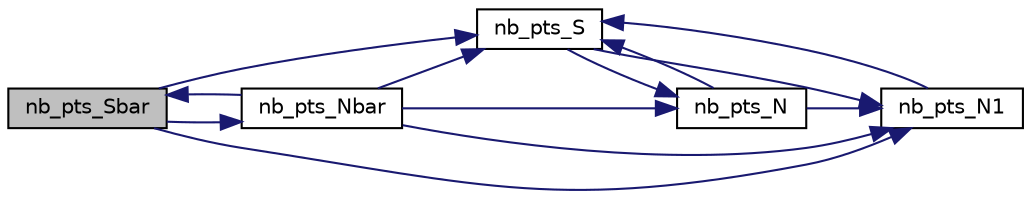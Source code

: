 digraph "nb_pts_Sbar"
{
  edge [fontname="Helvetica",fontsize="10",labelfontname="Helvetica",labelfontsize="10"];
  node [fontname="Helvetica",fontsize="10",shape=record];
  rankdir="LR";
  Node5308 [label="nb_pts_Sbar",height=0.2,width=0.4,color="black", fillcolor="grey75", style="filled", fontcolor="black"];
  Node5308 -> Node5309 [color="midnightblue",fontsize="10",style="solid",fontname="Helvetica"];
  Node5309 [label="nb_pts_S",height=0.2,width=0.4,color="black", fillcolor="white", style="filled",URL="$db/da0/lib_2foundations_2geometry_2orthogonal__points_8_c.html#a9bc3dec6e722644d182738102c3e04f3"];
  Node5309 -> Node5310 [color="midnightblue",fontsize="10",style="solid",fontname="Helvetica"];
  Node5310 [label="nb_pts_N",height=0.2,width=0.4,color="black", fillcolor="white", style="filled",URL="$db/da0/lib_2foundations_2geometry_2orthogonal__points_8_c.html#a93e16898c27b1d1c0a6405a7b0615ba6"];
  Node5310 -> Node5309 [color="midnightblue",fontsize="10",style="solid",fontname="Helvetica"];
  Node5310 -> Node5311 [color="midnightblue",fontsize="10",style="solid",fontname="Helvetica"];
  Node5311 [label="nb_pts_N1",height=0.2,width=0.4,color="black", fillcolor="white", style="filled",URL="$db/da0/lib_2foundations_2geometry_2orthogonal__points_8_c.html#ae0f2e1c76523db67b4ec9629ccc35bc6"];
  Node5311 -> Node5309 [color="midnightblue",fontsize="10",style="solid",fontname="Helvetica"];
  Node5309 -> Node5311 [color="midnightblue",fontsize="10",style="solid",fontname="Helvetica"];
  Node5308 -> Node5312 [color="midnightblue",fontsize="10",style="solid",fontname="Helvetica"];
  Node5312 [label="nb_pts_Nbar",height=0.2,width=0.4,color="black", fillcolor="white", style="filled",URL="$db/da0/lib_2foundations_2geometry_2orthogonal__points_8_c.html#a51b4684a176c6841fd3cd6c34c684c2c"];
  Node5312 -> Node5308 [color="midnightblue",fontsize="10",style="solid",fontname="Helvetica"];
  Node5312 -> Node5310 [color="midnightblue",fontsize="10",style="solid",fontname="Helvetica"];
  Node5312 -> Node5309 [color="midnightblue",fontsize="10",style="solid",fontname="Helvetica"];
  Node5312 -> Node5311 [color="midnightblue",fontsize="10",style="solid",fontname="Helvetica"];
  Node5308 -> Node5311 [color="midnightblue",fontsize="10",style="solid",fontname="Helvetica"];
}
